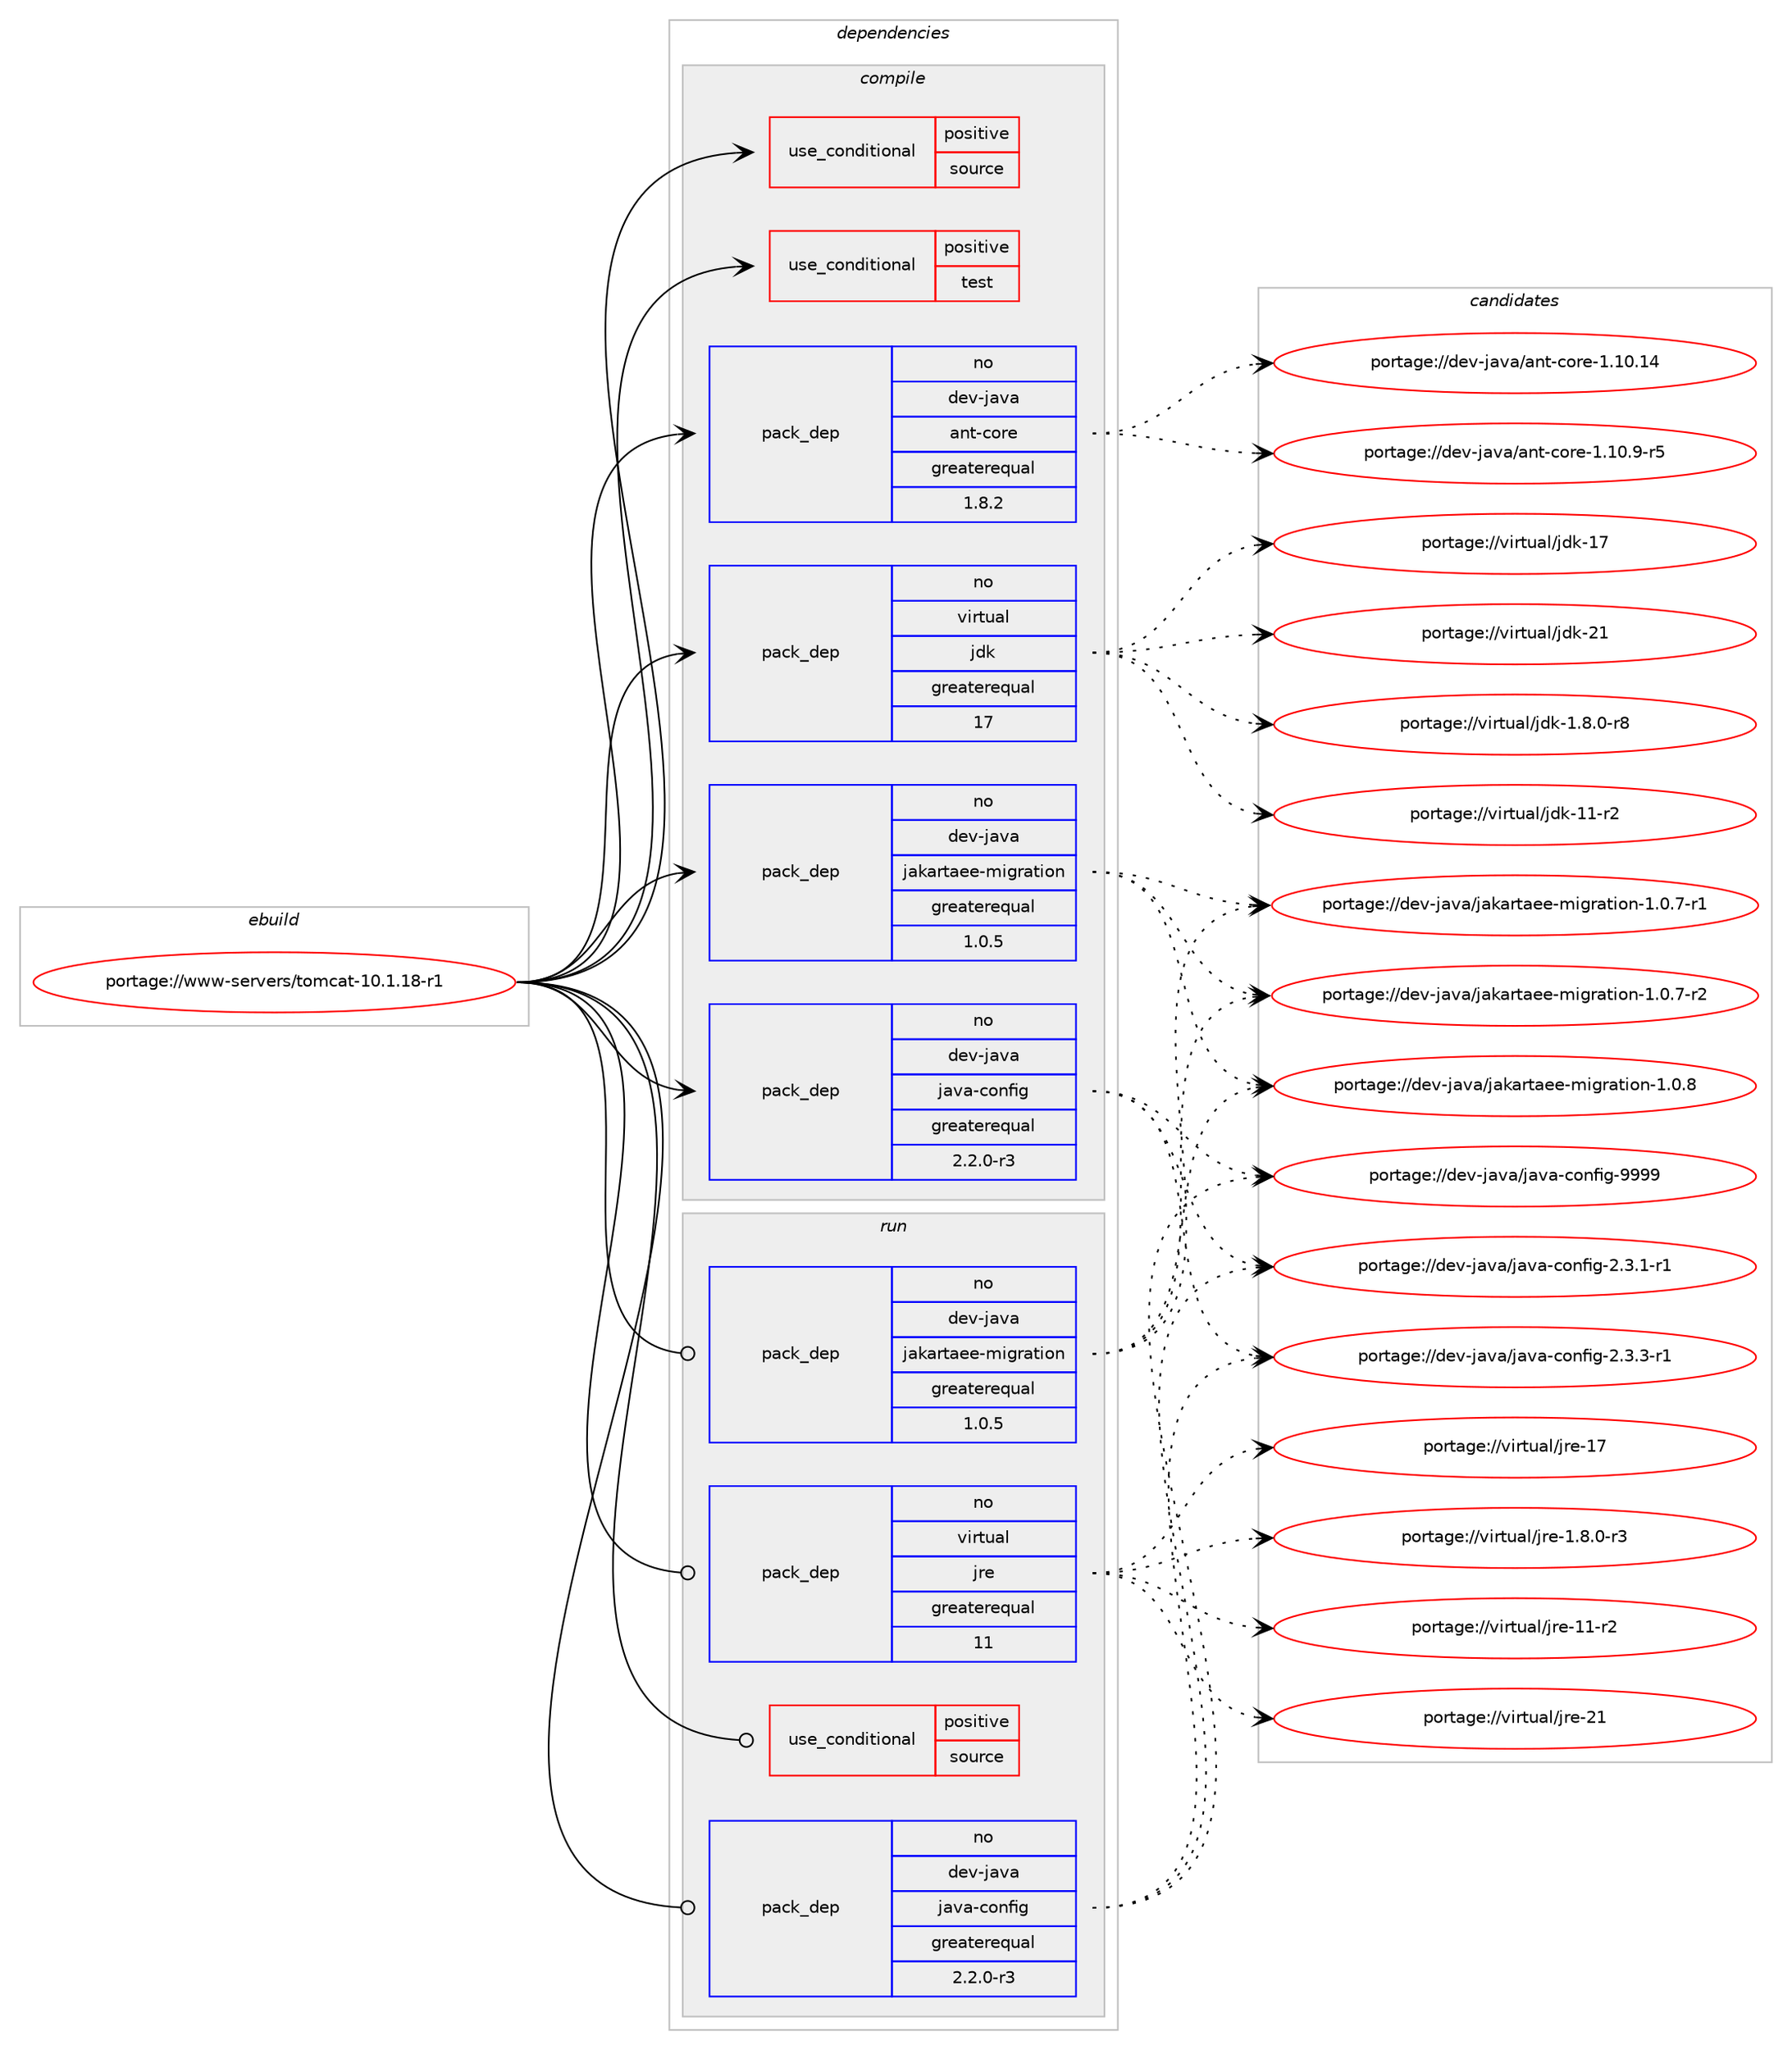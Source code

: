 digraph prolog {

# *************
# Graph options
# *************

newrank=true;
concentrate=true;
compound=true;
graph [rankdir=LR,fontname=Helvetica,fontsize=10,ranksep=1.5];#, ranksep=2.5, nodesep=0.2];
edge  [arrowhead=vee];
node  [fontname=Helvetica,fontsize=10];

# **********
# The ebuild
# **********

subgraph cluster_leftcol {
color=gray;
rank=same;
label=<<i>ebuild</i>>;
id [label="portage://www-servers/tomcat-10.1.18-r1", color=red, width=4, href="../www-servers/tomcat-10.1.18-r1.svg"];
}

# ****************
# The dependencies
# ****************

subgraph cluster_midcol {
color=gray;
label=<<i>dependencies</i>>;
subgraph cluster_compile {
fillcolor="#eeeeee";
style=filled;
label=<<i>compile</i>>;
subgraph cond14428 {
dependency21166 [label=<<TABLE BORDER="0" CELLBORDER="1" CELLSPACING="0" CELLPADDING="4"><TR><TD ROWSPAN="3" CELLPADDING="10">use_conditional</TD></TR><TR><TD>positive</TD></TR><TR><TD>source</TD></TR></TABLE>>, shape=none, color=red];
# *** BEGIN UNKNOWN DEPENDENCY TYPE (TODO) ***
# dependency21166 -> package_dependency(portage://www-servers/tomcat-10.1.18-r1,install,no,app-arch,zip,none,[,,],[],[])
# *** END UNKNOWN DEPENDENCY TYPE (TODO) ***

}
id:e -> dependency21166:w [weight=20,style="solid",arrowhead="vee"];
subgraph cond14429 {
dependency21167 [label=<<TABLE BORDER="0" CELLBORDER="1" CELLSPACING="0" CELLPADDING="4"><TR><TD ROWSPAN="3" CELLPADDING="10">use_conditional</TD></TR><TR><TD>positive</TD></TR><TR><TD>test</TD></TR></TABLE>>, shape=none, color=red];
# *** BEGIN UNKNOWN DEPENDENCY TYPE (TODO) ***
# dependency21167 -> package_dependency(portage://www-servers/tomcat-10.1.18-r1,install,no,dev-java,ant-junit,none,[,,],[slot(0)],[])
# *** END UNKNOWN DEPENDENCY TYPE (TODO) ***

# *** BEGIN UNKNOWN DEPENDENCY TYPE (TODO) ***
# dependency21167 -> package_dependency(portage://www-servers/tomcat-10.1.18-r1,install,no,dev-java,easymock,none,[,,],[slot(3.2)],[])
# *** END UNKNOWN DEPENDENCY TYPE (TODO) ***

}
id:e -> dependency21167:w [weight=20,style="solid",arrowhead="vee"];
# *** BEGIN UNKNOWN DEPENDENCY TYPE (TODO) ***
# id -> package_dependency(portage://www-servers/tomcat-10.1.18-r1,install,no,app-admin,pwgen,none,[,,],[],[])
# *** END UNKNOWN DEPENDENCY TYPE (TODO) ***

subgraph pack6475 {
dependency21168 [label=<<TABLE BORDER="0" CELLBORDER="1" CELLSPACING="0" CELLPADDING="4" WIDTH="220"><TR><TD ROWSPAN="6" CELLPADDING="30">pack_dep</TD></TR><TR><TD WIDTH="110">no</TD></TR><TR><TD>dev-java</TD></TR><TR><TD>ant-core</TD></TR><TR><TD>greaterequal</TD></TR><TR><TD>1.8.2</TD></TR></TABLE>>, shape=none, color=blue];
}
id:e -> dependency21168:w [weight=20,style="solid",arrowhead="vee"];
# *** BEGIN UNKNOWN DEPENDENCY TYPE (TODO) ***
# id -> package_dependency(portage://www-servers/tomcat-10.1.18-r1,install,no,dev-java,ant-core,none,[,,],[],[])
# *** END UNKNOWN DEPENDENCY TYPE (TODO) ***

# *** BEGIN UNKNOWN DEPENDENCY TYPE (TODO) ***
# id -> package_dependency(portage://www-servers/tomcat-10.1.18-r1,install,no,dev-java,eclipse-ecj,none,[,,],[slot(4.26)],[])
# *** END UNKNOWN DEPENDENCY TYPE (TODO) ***

subgraph pack6476 {
dependency21169 [label=<<TABLE BORDER="0" CELLBORDER="1" CELLSPACING="0" CELLPADDING="4" WIDTH="220"><TR><TD ROWSPAN="6" CELLPADDING="30">pack_dep</TD></TR><TR><TD WIDTH="110">no</TD></TR><TR><TD>dev-java</TD></TR><TR><TD>jakartaee-migration</TD></TR><TR><TD>greaterequal</TD></TR><TR><TD>1.0.5</TD></TR></TABLE>>, shape=none, color=blue];
}
id:e -> dependency21169:w [weight=20,style="solid",arrowhead="vee"];
subgraph pack6477 {
dependency21170 [label=<<TABLE BORDER="0" CELLBORDER="1" CELLSPACING="0" CELLPADDING="4" WIDTH="220"><TR><TD ROWSPAN="6" CELLPADDING="30">pack_dep</TD></TR><TR><TD WIDTH="110">no</TD></TR><TR><TD>dev-java</TD></TR><TR><TD>java-config</TD></TR><TR><TD>greaterequal</TD></TR><TR><TD>2.2.0-r3</TD></TR></TABLE>>, shape=none, color=blue];
}
id:e -> dependency21170:w [weight=20,style="solid",arrowhead="vee"];
# *** BEGIN UNKNOWN DEPENDENCY TYPE (TODO) ***
# id -> package_dependency(portage://www-servers/tomcat-10.1.18-r1,install,no,dev-java,javatoolkit,none,[,,],[],[])
# *** END UNKNOWN DEPENDENCY TYPE (TODO) ***

# *** BEGIN UNKNOWN DEPENDENCY TYPE (TODO) ***
# id -> package_dependency(portage://www-servers/tomcat-10.1.18-r1,install,no,dev-java,jax-rpc-api,none,[,,],[slot(0)],[])
# *** END UNKNOWN DEPENDENCY TYPE (TODO) ***

# *** BEGIN UNKNOWN DEPENDENCY TYPE (TODO) ***
# id -> package_dependency(portage://www-servers/tomcat-10.1.18-r1,install,no,dev-java,wsdl4j,none,[,,],[slot(0)],[])
# *** END UNKNOWN DEPENDENCY TYPE (TODO) ***

subgraph pack6478 {
dependency21171 [label=<<TABLE BORDER="0" CELLBORDER="1" CELLSPACING="0" CELLPADDING="4" WIDTH="220"><TR><TD ROWSPAN="6" CELLPADDING="30">pack_dep</TD></TR><TR><TD WIDTH="110">no</TD></TR><TR><TD>virtual</TD></TR><TR><TD>jdk</TD></TR><TR><TD>greaterequal</TD></TR><TR><TD>17</TD></TR></TABLE>>, shape=none, color=blue];
}
id:e -> dependency21171:w [weight=20,style="solid",arrowhead="vee"];
}
subgraph cluster_compileandrun {
fillcolor="#eeeeee";
style=filled;
label=<<i>compile and run</i>>;
}
subgraph cluster_run {
fillcolor="#eeeeee";
style=filled;
label=<<i>run</i>>;
subgraph cond14430 {
dependency21172 [label=<<TABLE BORDER="0" CELLBORDER="1" CELLSPACING="0" CELLPADDING="4"><TR><TD ROWSPAN="3" CELLPADDING="10">use_conditional</TD></TR><TR><TD>positive</TD></TR><TR><TD>source</TD></TR></TABLE>>, shape=none, color=red];
# *** BEGIN UNKNOWN DEPENDENCY TYPE (TODO) ***
# dependency21172 -> package_dependency(portage://www-servers/tomcat-10.1.18-r1,run,no,app-arch,zip,none,[,,],[],[])
# *** END UNKNOWN DEPENDENCY TYPE (TODO) ***

}
id:e -> dependency21172:w [weight=20,style="solid",arrowhead="odot"];
# *** BEGIN UNKNOWN DEPENDENCY TYPE (TODO) ***
# id -> package_dependency(portage://www-servers/tomcat-10.1.18-r1,run,no,acct-group,tomcat,none,[,,],[],[])
# *** END UNKNOWN DEPENDENCY TYPE (TODO) ***

# *** BEGIN UNKNOWN DEPENDENCY TYPE (TODO) ***
# id -> package_dependency(portage://www-servers/tomcat-10.1.18-r1,run,no,acct-user,tomcat,none,[,,],[],[])
# *** END UNKNOWN DEPENDENCY TYPE (TODO) ***

# *** BEGIN UNKNOWN DEPENDENCY TYPE (TODO) ***
# id -> package_dependency(portage://www-servers/tomcat-10.1.18-r1,run,no,dev-java,eclipse-ecj,none,[,,],[slot(4.26)],[])
# *** END UNKNOWN DEPENDENCY TYPE (TODO) ***

subgraph pack6479 {
dependency21173 [label=<<TABLE BORDER="0" CELLBORDER="1" CELLSPACING="0" CELLPADDING="4" WIDTH="220"><TR><TD ROWSPAN="6" CELLPADDING="30">pack_dep</TD></TR><TR><TD WIDTH="110">no</TD></TR><TR><TD>dev-java</TD></TR><TR><TD>jakartaee-migration</TD></TR><TR><TD>greaterequal</TD></TR><TR><TD>1.0.5</TD></TR></TABLE>>, shape=none, color=blue];
}
id:e -> dependency21173:w [weight=20,style="solid",arrowhead="odot"];
subgraph pack6480 {
dependency21174 [label=<<TABLE BORDER="0" CELLBORDER="1" CELLSPACING="0" CELLPADDING="4" WIDTH="220"><TR><TD ROWSPAN="6" CELLPADDING="30">pack_dep</TD></TR><TR><TD WIDTH="110">no</TD></TR><TR><TD>dev-java</TD></TR><TR><TD>java-config</TD></TR><TR><TD>greaterequal</TD></TR><TR><TD>2.2.0-r3</TD></TR></TABLE>>, shape=none, color=blue];
}
id:e -> dependency21174:w [weight=20,style="solid",arrowhead="odot"];
# *** BEGIN UNKNOWN DEPENDENCY TYPE (TODO) ***
# id -> package_dependency(portage://www-servers/tomcat-10.1.18-r1,run,no,dev-java,jax-rpc-api,none,[,,],[slot(0)],[])
# *** END UNKNOWN DEPENDENCY TYPE (TODO) ***

# *** BEGIN UNKNOWN DEPENDENCY TYPE (TODO) ***
# id -> package_dependency(portage://www-servers/tomcat-10.1.18-r1,run,no,dev-java,wsdl4j,none,[,,],[slot(0)],[])
# *** END UNKNOWN DEPENDENCY TYPE (TODO) ***

subgraph pack6481 {
dependency21175 [label=<<TABLE BORDER="0" CELLBORDER="1" CELLSPACING="0" CELLPADDING="4" WIDTH="220"><TR><TD ROWSPAN="6" CELLPADDING="30">pack_dep</TD></TR><TR><TD WIDTH="110">no</TD></TR><TR><TD>virtual</TD></TR><TR><TD>jre</TD></TR><TR><TD>greaterequal</TD></TR><TR><TD>11</TD></TR></TABLE>>, shape=none, color=blue];
}
id:e -> dependency21175:w [weight=20,style="solid",arrowhead="odot"];
}
}

# **************
# The candidates
# **************

subgraph cluster_choices {
rank=same;
color=gray;
label=<<i>candidates</i>>;

subgraph choice6475 {
color=black;
nodesep=1;
choice100101118451069711897479711011645991111141014549464948464952 [label="portage://dev-java/ant-core-1.10.14", color=red, width=4,href="../dev-java/ant-core-1.10.14.svg"];
choice10010111845106971189747971101164599111114101454946494846574511453 [label="portage://dev-java/ant-core-1.10.9-r5", color=red, width=4,href="../dev-java/ant-core-1.10.9-r5.svg"];
dependency21168:e -> choice100101118451069711897479711011645991111141014549464948464952:w [style=dotted,weight="100"];
dependency21168:e -> choice10010111845106971189747971101164599111114101454946494846574511453:w [style=dotted,weight="100"];
}
subgraph choice6476 {
color=black;
nodesep=1;
choice1001011184510697118974710697107971141169710110145109105103114971161051111104549464846554511449 [label="portage://dev-java/jakartaee-migration-1.0.7-r1", color=red, width=4,href="../dev-java/jakartaee-migration-1.0.7-r1.svg"];
choice1001011184510697118974710697107971141169710110145109105103114971161051111104549464846554511450 [label="portage://dev-java/jakartaee-migration-1.0.7-r2", color=red, width=4,href="../dev-java/jakartaee-migration-1.0.7-r2.svg"];
choice100101118451069711897471069710797114116971011014510910510311497116105111110454946484656 [label="portage://dev-java/jakartaee-migration-1.0.8", color=red, width=4,href="../dev-java/jakartaee-migration-1.0.8.svg"];
dependency21169:e -> choice1001011184510697118974710697107971141169710110145109105103114971161051111104549464846554511449:w [style=dotted,weight="100"];
dependency21169:e -> choice1001011184510697118974710697107971141169710110145109105103114971161051111104549464846554511450:w [style=dotted,weight="100"];
dependency21169:e -> choice100101118451069711897471069710797114116971011014510910510311497116105111110454946484656:w [style=dotted,weight="100"];
}
subgraph choice6477 {
color=black;
nodesep=1;
choice10010111845106971189747106971189745991111101021051034550465146494511449 [label="portage://dev-java/java-config-2.3.1-r1", color=red, width=4,href="../dev-java/java-config-2.3.1-r1.svg"];
choice10010111845106971189747106971189745991111101021051034550465146514511449 [label="portage://dev-java/java-config-2.3.3-r1", color=red, width=4,href="../dev-java/java-config-2.3.3-r1.svg"];
choice10010111845106971189747106971189745991111101021051034557575757 [label="portage://dev-java/java-config-9999", color=red, width=4,href="../dev-java/java-config-9999.svg"];
dependency21170:e -> choice10010111845106971189747106971189745991111101021051034550465146494511449:w [style=dotted,weight="100"];
dependency21170:e -> choice10010111845106971189747106971189745991111101021051034550465146514511449:w [style=dotted,weight="100"];
dependency21170:e -> choice10010111845106971189747106971189745991111101021051034557575757:w [style=dotted,weight="100"];
}
subgraph choice6478 {
color=black;
nodesep=1;
choice11810511411611797108471061001074549465646484511456 [label="portage://virtual/jdk-1.8.0-r8", color=red, width=4,href="../virtual/jdk-1.8.0-r8.svg"];
choice11810511411611797108471061001074549494511450 [label="portage://virtual/jdk-11-r2", color=red, width=4,href="../virtual/jdk-11-r2.svg"];
choice1181051141161179710847106100107454955 [label="portage://virtual/jdk-17", color=red, width=4,href="../virtual/jdk-17.svg"];
choice1181051141161179710847106100107455049 [label="portage://virtual/jdk-21", color=red, width=4,href="../virtual/jdk-21.svg"];
dependency21171:e -> choice11810511411611797108471061001074549465646484511456:w [style=dotted,weight="100"];
dependency21171:e -> choice11810511411611797108471061001074549494511450:w [style=dotted,weight="100"];
dependency21171:e -> choice1181051141161179710847106100107454955:w [style=dotted,weight="100"];
dependency21171:e -> choice1181051141161179710847106100107455049:w [style=dotted,weight="100"];
}
subgraph choice6479 {
color=black;
nodesep=1;
choice1001011184510697118974710697107971141169710110145109105103114971161051111104549464846554511449 [label="portage://dev-java/jakartaee-migration-1.0.7-r1", color=red, width=4,href="../dev-java/jakartaee-migration-1.0.7-r1.svg"];
choice1001011184510697118974710697107971141169710110145109105103114971161051111104549464846554511450 [label="portage://dev-java/jakartaee-migration-1.0.7-r2", color=red, width=4,href="../dev-java/jakartaee-migration-1.0.7-r2.svg"];
choice100101118451069711897471069710797114116971011014510910510311497116105111110454946484656 [label="portage://dev-java/jakartaee-migration-1.0.8", color=red, width=4,href="../dev-java/jakartaee-migration-1.0.8.svg"];
dependency21173:e -> choice1001011184510697118974710697107971141169710110145109105103114971161051111104549464846554511449:w [style=dotted,weight="100"];
dependency21173:e -> choice1001011184510697118974710697107971141169710110145109105103114971161051111104549464846554511450:w [style=dotted,weight="100"];
dependency21173:e -> choice100101118451069711897471069710797114116971011014510910510311497116105111110454946484656:w [style=dotted,weight="100"];
}
subgraph choice6480 {
color=black;
nodesep=1;
choice10010111845106971189747106971189745991111101021051034550465146494511449 [label="portage://dev-java/java-config-2.3.1-r1", color=red, width=4,href="../dev-java/java-config-2.3.1-r1.svg"];
choice10010111845106971189747106971189745991111101021051034550465146514511449 [label="portage://dev-java/java-config-2.3.3-r1", color=red, width=4,href="../dev-java/java-config-2.3.3-r1.svg"];
choice10010111845106971189747106971189745991111101021051034557575757 [label="portage://dev-java/java-config-9999", color=red, width=4,href="../dev-java/java-config-9999.svg"];
dependency21174:e -> choice10010111845106971189747106971189745991111101021051034550465146494511449:w [style=dotted,weight="100"];
dependency21174:e -> choice10010111845106971189747106971189745991111101021051034550465146514511449:w [style=dotted,weight="100"];
dependency21174:e -> choice10010111845106971189747106971189745991111101021051034557575757:w [style=dotted,weight="100"];
}
subgraph choice6481 {
color=black;
nodesep=1;
choice11810511411611797108471061141014549465646484511451 [label="portage://virtual/jre-1.8.0-r3", color=red, width=4,href="../virtual/jre-1.8.0-r3.svg"];
choice11810511411611797108471061141014549494511450 [label="portage://virtual/jre-11-r2", color=red, width=4,href="../virtual/jre-11-r2.svg"];
choice1181051141161179710847106114101454955 [label="portage://virtual/jre-17", color=red, width=4,href="../virtual/jre-17.svg"];
choice1181051141161179710847106114101455049 [label="portage://virtual/jre-21", color=red, width=4,href="../virtual/jre-21.svg"];
dependency21175:e -> choice11810511411611797108471061141014549465646484511451:w [style=dotted,weight="100"];
dependency21175:e -> choice11810511411611797108471061141014549494511450:w [style=dotted,weight="100"];
dependency21175:e -> choice1181051141161179710847106114101454955:w [style=dotted,weight="100"];
dependency21175:e -> choice1181051141161179710847106114101455049:w [style=dotted,weight="100"];
}
}

}
